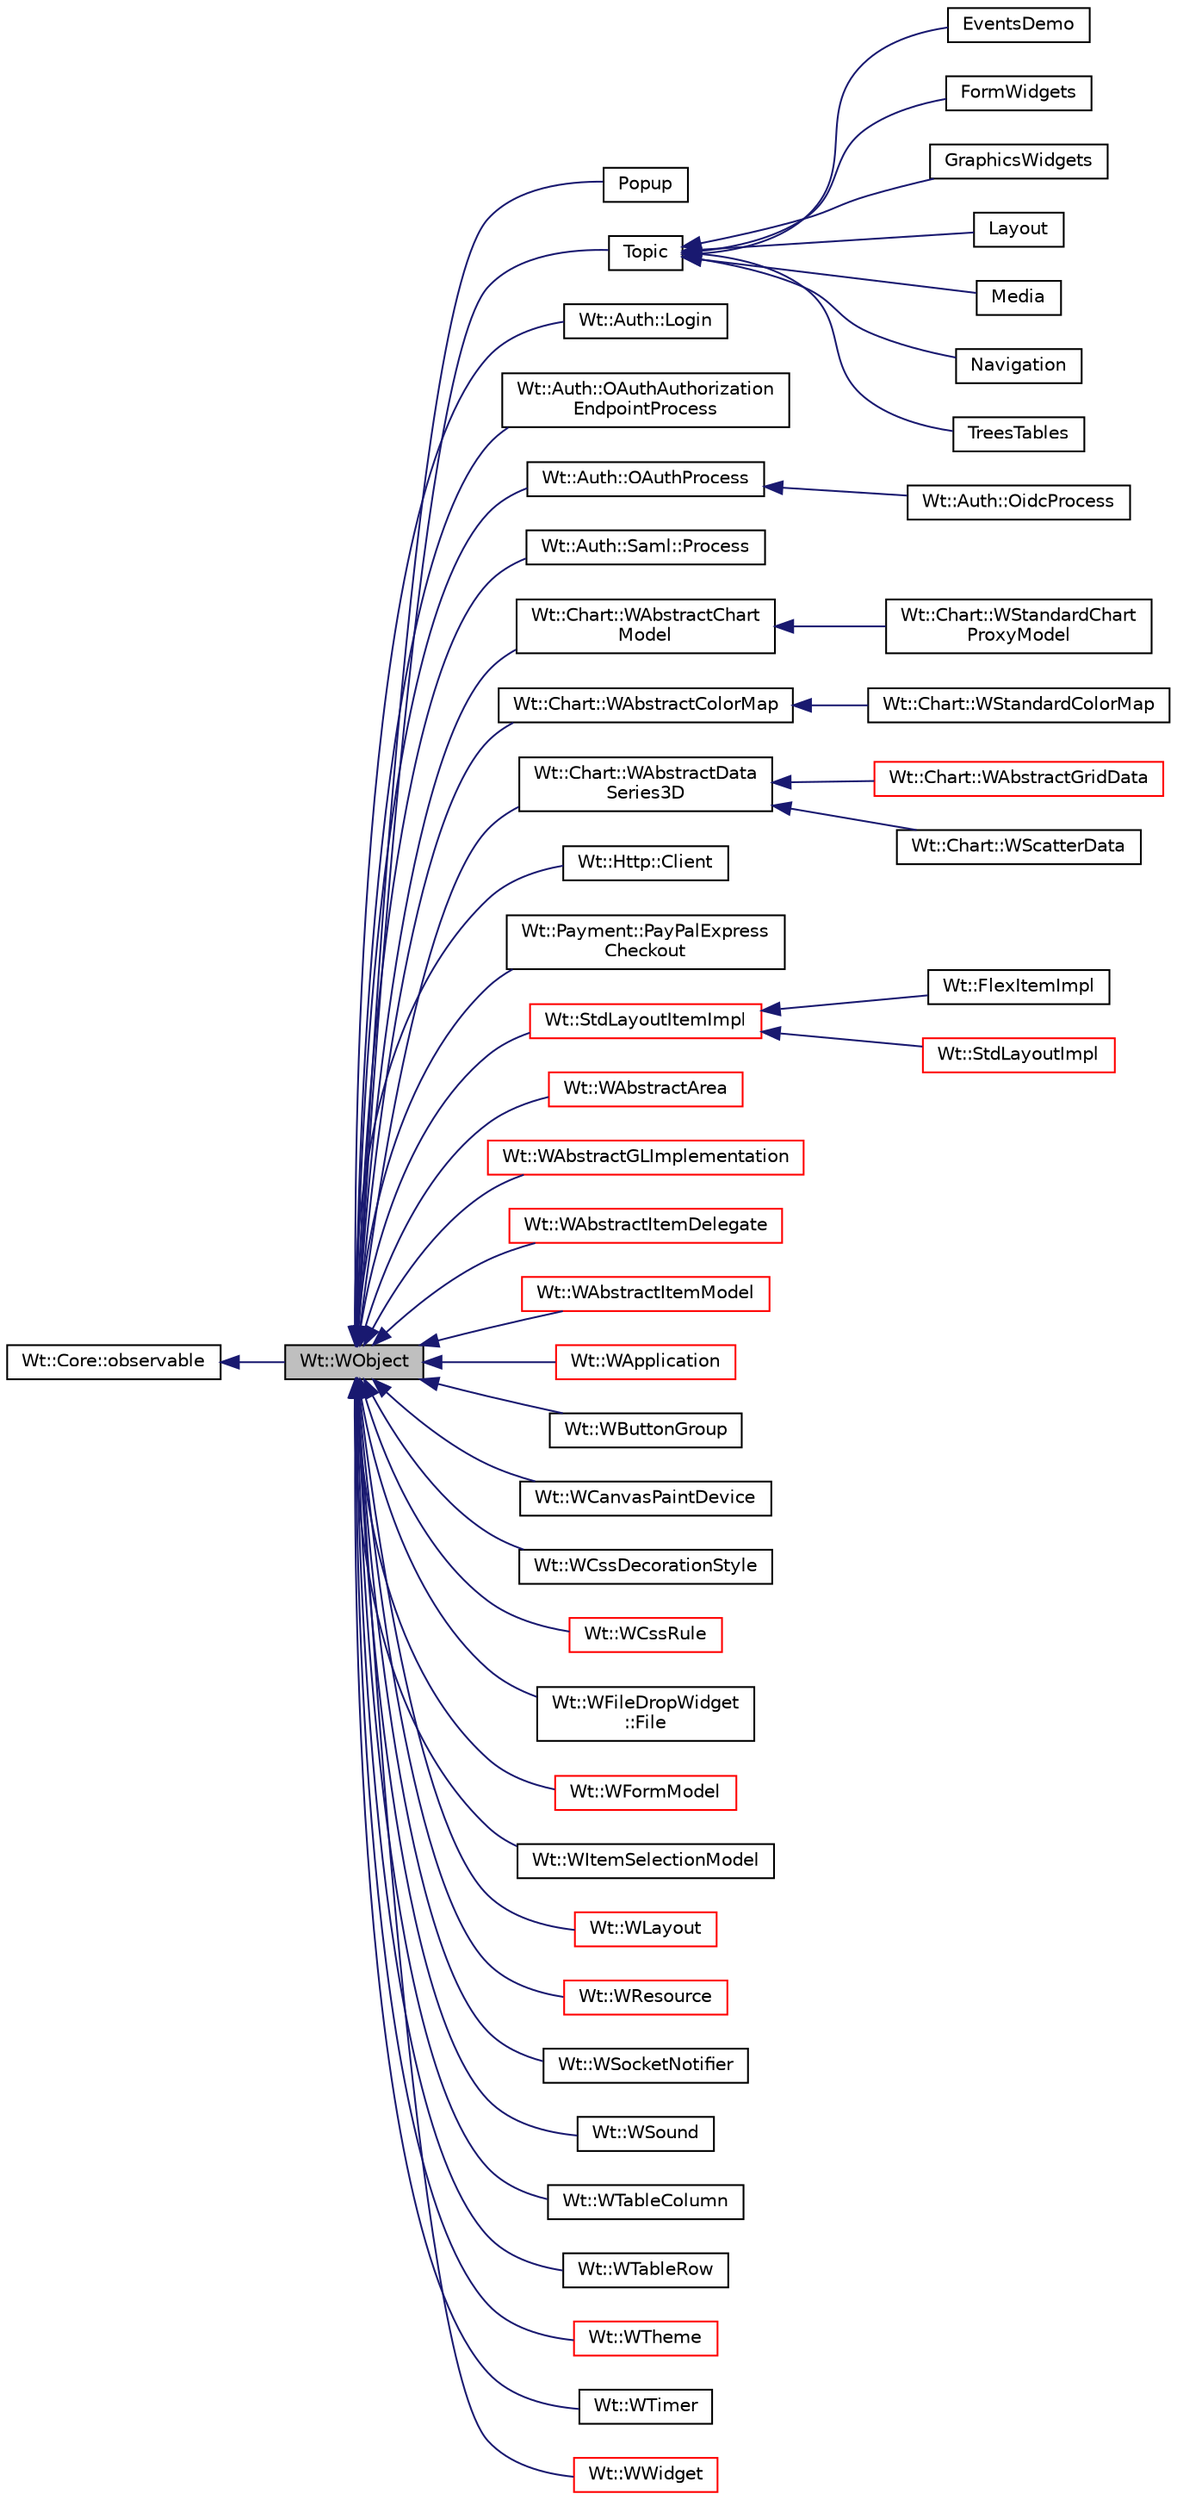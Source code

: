digraph "Wt::WObject"
{
 // LATEX_PDF_SIZE
  edge [fontname="Helvetica",fontsize="10",labelfontname="Helvetica",labelfontsize="10"];
  node [fontname="Helvetica",fontsize="10",shape=record];
  rankdir="LR";
  Node1 [label="Wt::WObject",height=0.2,width=0.4,color="black", fillcolor="grey75", style="filled", fontcolor="black",tooltip="A base class for objects that participate in the signal/slot system."];
  Node2 -> Node1 [dir="back",color="midnightblue",fontsize="10",style="solid",fontname="Helvetica"];
  Node2 [label="Wt::Core::observable",height=0.2,width=0.4,color="black", fillcolor="white", style="filled",URL="$classWt_1_1Core_1_1observable.html",tooltip="A base class for objects whose life-time can be tracked."];
  Node1 -> Node3 [dir="back",color="midnightblue",fontsize="10",style="solid",fontname="Helvetica"];
  Node3 [label="Popup",height=0.2,width=0.4,color="black", fillcolor="white", style="filled",URL="$classPopup.html",tooltip="A JavaScript based popup window, encapsulating the Javascript functions alert(), confirm(),..."];
  Node1 -> Node4 [dir="back",color="midnightblue",fontsize="10",style="solid",fontname="Helvetica"];
  Node4 [label="Topic",height=0.2,width=0.4,color="black", fillcolor="white", style="filled",URL="$classTopic.html",tooltip=" "];
  Node4 -> Node5 [dir="back",color="midnightblue",fontsize="10",style="solid",fontname="Helvetica"];
  Node5 [label="EventsDemo",height=0.2,width=0.4,color="black", fillcolor="white", style="filled",URL="$classEventsDemo.html",tooltip=" "];
  Node4 -> Node6 [dir="back",color="midnightblue",fontsize="10",style="solid",fontname="Helvetica"];
  Node6 [label="FormWidgets",height=0.2,width=0.4,color="black", fillcolor="white", style="filled",URL="$classFormWidgets.html",tooltip=" "];
  Node4 -> Node7 [dir="back",color="midnightblue",fontsize="10",style="solid",fontname="Helvetica"];
  Node7 [label="GraphicsWidgets",height=0.2,width=0.4,color="black", fillcolor="white", style="filled",URL="$classGraphicsWidgets.html",tooltip=" "];
  Node4 -> Node8 [dir="back",color="midnightblue",fontsize="10",style="solid",fontname="Helvetica"];
  Node8 [label="Layout",height=0.2,width=0.4,color="black", fillcolor="white", style="filled",URL="$classLayout.html",tooltip=" "];
  Node4 -> Node9 [dir="back",color="midnightblue",fontsize="10",style="solid",fontname="Helvetica"];
  Node9 [label="Media",height=0.2,width=0.4,color="black", fillcolor="white", style="filled",URL="$classMedia.html",tooltip=" "];
  Node4 -> Node10 [dir="back",color="midnightblue",fontsize="10",style="solid",fontname="Helvetica"];
  Node10 [label="Navigation",height=0.2,width=0.4,color="black", fillcolor="white", style="filled",URL="$classNavigation.html",tooltip=" "];
  Node4 -> Node11 [dir="back",color="midnightblue",fontsize="10",style="solid",fontname="Helvetica"];
  Node11 [label="TreesTables",height=0.2,width=0.4,color="black", fillcolor="white", style="filled",URL="$classTreesTables.html",tooltip=" "];
  Node1 -> Node12 [dir="back",color="midnightblue",fontsize="10",style="solid",fontname="Helvetica"];
  Node12 [label="Wt::Auth::Login",height=0.2,width=0.4,color="black", fillcolor="white", style="filled",URL="$classWt_1_1Auth_1_1Login.html",tooltip="A class that manages the current login state."];
  Node1 -> Node13 [dir="back",color="midnightblue",fontsize="10",style="solid",fontname="Helvetica"];
  Node13 [label="Wt::Auth::OAuthAuthorization\lEndpointProcess",height=0.2,width=0.4,color="black", fillcolor="white", style="filled",URL="$classWt_1_1Auth_1_1OAuthAuthorizationEndpointProcess.html",tooltip="Allows clients to authorize users according to the OAuth 2.0 protocol."];
  Node1 -> Node14 [dir="back",color="midnightblue",fontsize="10",style="solid",fontname="Helvetica"];
  Node14 [label="Wt::Auth::OAuthProcess",height=0.2,width=0.4,color="black", fillcolor="white", style="filled",URL="$classWt_1_1Auth_1_1OAuthProcess.html",tooltip="An OAuth authorization (and authentication) process."];
  Node14 -> Node15 [dir="back",color="midnightblue",fontsize="10",style="solid",fontname="Helvetica"];
  Node15 [label="Wt::Auth::OidcProcess",height=0.2,width=0.4,color="black", fillcolor="white", style="filled",URL="$classWt_1_1Auth_1_1OidcProcess.html",tooltip="An OpenId Connect authentication process."];
  Node1 -> Node16 [dir="back",color="midnightblue",fontsize="10",style="solid",fontname="Helvetica"];
  Node16 [label="Wt::Auth::Saml::Process",height=0.2,width=0.4,color="black", fillcolor="white", style="filled",URL="$classWt_1_1Auth_1_1Saml_1_1Process.html",tooltip="A SAML authentication process."];
  Node1 -> Node17 [dir="back",color="midnightblue",fontsize="10",style="solid",fontname="Helvetica"];
  Node17 [label="Wt::Chart::WAbstractChart\lModel",height=0.2,width=0.4,color="black", fillcolor="white", style="filled",URL="$classWt_1_1Chart_1_1WAbstractChartModel.html",tooltip="An abstract model for use with Wt's charts."];
  Node17 -> Node18 [dir="back",color="midnightblue",fontsize="10",style="solid",fontname="Helvetica"];
  Node18 [label="Wt::Chart::WStandardChart\lProxyModel",height=0.2,width=0.4,color="black", fillcolor="white", style="filled",URL="$classWt_1_1Chart_1_1WStandardChartProxyModel.html",tooltip="A WAbstractChartModel implementation that wraps a WAbstractItemModel."];
  Node1 -> Node19 [dir="back",color="midnightblue",fontsize="10",style="solid",fontname="Helvetica"];
  Node19 [label="Wt::Chart::WAbstractColorMap",height=0.2,width=0.4,color="black", fillcolor="white", style="filled",URL="$classWt_1_1Chart_1_1WAbstractColorMap.html",tooltip="Maps numerical values to colors."];
  Node19 -> Node20 [dir="back",color="midnightblue",fontsize="10",style="solid",fontname="Helvetica"];
  Node20 [label="Wt::Chart::WStandardColorMap",height=0.2,width=0.4,color="black", fillcolor="white", style="filled",URL="$classWt_1_1Chart_1_1WStandardColorMap.html",tooltip="Standard colorMap."];
  Node1 -> Node21 [dir="back",color="midnightblue",fontsize="10",style="solid",fontname="Helvetica"];
  Node21 [label="Wt::Chart::WAbstractData\lSeries3D",height=0.2,width=0.4,color="black", fillcolor="white", style="filled",URL="$classWt_1_1Chart_1_1WAbstractDataSeries3D.html",tooltip="Abstract base class for dataseries that can be drawn on a WCartesian3DChart."];
  Node21 -> Node22 [dir="back",color="midnightblue",fontsize="10",style="solid",fontname="Helvetica"];
  Node22 [label="Wt::Chart::WAbstractGridData",height=0.2,width=0.4,color="red", fillcolor="white", style="filled",URL="$classWt_1_1Chart_1_1WAbstractGridData.html",tooltip="Class representing grid-based data for on a 3D chart."];
  Node21 -> Node25 [dir="back",color="midnightblue",fontsize="10",style="solid",fontname="Helvetica"];
  Node25 [label="Wt::Chart::WScatterData",height=0.2,width=0.4,color="black", fillcolor="white", style="filled",URL="$classWt_1_1Chart_1_1WScatterData.html",tooltip="Class representing a collection of points for on a 3D chart."];
  Node1 -> Node26 [dir="back",color="midnightblue",fontsize="10",style="solid",fontname="Helvetica"];
  Node26 [label="Wt::Http::Client",height=0.2,width=0.4,color="black", fillcolor="white", style="filled",URL="$classWt_1_1Http_1_1Client.html",tooltip="An HTTP client."];
  Node1 -> Node27 [dir="back",color="midnightblue",fontsize="10",style="solid",fontname="Helvetica"];
  Node27 [label="Wt::Payment::PayPalExpress\lCheckout",height=0.2,width=0.4,color="black", fillcolor="white", style="filled",URL="$classWt_1_1Payment_1_1PayPalExpressCheckout.html",tooltip="A paypal express checkout process."];
  Node1 -> Node28 [dir="back",color="midnightblue",fontsize="10",style="solid",fontname="Helvetica"];
  Node28 [label="Wt::StdLayoutItemImpl",height=0.2,width=0.4,color="red", fillcolor="white", style="filled",URL="$classWt_1_1StdLayoutItemImpl.html",tooltip=" "];
  Node28 -> Node29 [dir="back",color="midnightblue",fontsize="10",style="solid",fontname="Helvetica"];
  Node29 [label="Wt::FlexItemImpl",height=0.2,width=0.4,color="black", fillcolor="white", style="filled",URL="$classWt_1_1FlexItemImpl.html",tooltip=" "];
  Node28 -> Node30 [dir="back",color="midnightblue",fontsize="10",style="solid",fontname="Helvetica"];
  Node30 [label="Wt::StdLayoutImpl",height=0.2,width=0.4,color="red", fillcolor="white", style="filled",URL="$classWt_1_1StdLayoutImpl.html",tooltip=" "];
  Node1 -> Node34 [dir="back",color="midnightblue",fontsize="10",style="solid",fontname="Helvetica"];
  Node34 [label="Wt::WAbstractArea",height=0.2,width=0.4,color="red", fillcolor="white", style="filled",URL="$classWt_1_1WAbstractArea.html",tooltip="Abstract base class for interactive areas in a widget."];
  Node1 -> Node38 [dir="back",color="midnightblue",fontsize="10",style="solid",fontname="Helvetica"];
  Node38 [label="Wt::WAbstractGLImplementation",height=0.2,width=0.4,color="red", fillcolor="white", style="filled",URL="$classWt_1_1WAbstractGLImplementation.html",tooltip=" "];
  Node1 -> Node41 [dir="back",color="midnightblue",fontsize="10",style="solid",fontname="Helvetica"];
  Node41 [label="Wt::WAbstractItemDelegate",height=0.2,width=0.4,color="red", fillcolor="white", style="filled",URL="$classWt_1_1WAbstractItemDelegate.html",tooltip="Abstract delegate class for rendering an item in an item view."];
  Node1 -> Node44 [dir="back",color="midnightblue",fontsize="10",style="solid",fontname="Helvetica"];
  Node44 [label="Wt::WAbstractItemModel",height=0.2,width=0.4,color="red", fillcolor="white", style="filled",URL="$classWt_1_1WAbstractItemModel.html",tooltip="An abstract model for use with Wt's view classes."];
  Node1 -> Node65 [dir="back",color="midnightblue",fontsize="10",style="solid",fontname="Helvetica"];
  Node65 [label="Wt::WApplication",height=0.2,width=0.4,color="red", fillcolor="white", style="filled",URL="$classWt_1_1WApplication.html",tooltip="Represents an application instance for a single session."];
  Node1 -> Node80 [dir="back",color="midnightblue",fontsize="10",style="solid",fontname="Helvetica"];
  Node80 [label="Wt::WButtonGroup",height=0.2,width=0.4,color="black", fillcolor="white", style="filled",URL="$classWt_1_1WButtonGroup.html",tooltip="A class for grouping radio buttons logically together."];
  Node1 -> Node81 [dir="back",color="midnightblue",fontsize="10",style="solid",fontname="Helvetica"];
  Node81 [label="Wt::WCanvasPaintDevice",height=0.2,width=0.4,color="black", fillcolor="white", style="filled",URL="$classWt_1_1WCanvasPaintDevice.html",tooltip="A paint device for rendering using the HTML 5 <canvas> element."];
  Node1 -> Node82 [dir="back",color="midnightblue",fontsize="10",style="solid",fontname="Helvetica"];
  Node82 [label="Wt::WCssDecorationStyle",height=0.2,width=0.4,color="black", fillcolor="white", style="filled",URL="$classWt_1_1WCssDecorationStyle.html",tooltip="A style class for a single widget or style sheet rule."];
  Node1 -> Node83 [dir="back",color="midnightblue",fontsize="10",style="solid",fontname="Helvetica"];
  Node83 [label="Wt::WCssRule",height=0.2,width=0.4,color="red", fillcolor="white", style="filled",URL="$classWt_1_1WCssRule.html",tooltip="Abstract rule in a CSS style sheet."];
  Node1 -> Node86 [dir="back",color="midnightblue",fontsize="10",style="solid",fontname="Helvetica"];
  Node86 [label="Wt::WFileDropWidget\l::File",height=0.2,width=0.4,color="black", fillcolor="white", style="filled",URL="$classWt_1_1WFileDropWidget_1_1File.html",tooltip="A nested class of WFileDropWidget representing a file."];
  Node1 -> Node87 [dir="back",color="midnightblue",fontsize="10",style="solid",fontname="Helvetica"];
  Node87 [label="Wt::WFormModel",height=0.2,width=0.4,color="red", fillcolor="white", style="filled",URL="$classWt_1_1WFormModel.html",tooltip="A basic model class for forms."];
  Node1 -> Node95 [dir="back",color="midnightblue",fontsize="10",style="solid",fontname="Helvetica"];
  Node95 [label="Wt::WItemSelectionModel",height=0.2,width=0.4,color="black", fillcolor="white", style="filled",URL="$classWt_1_1WItemSelectionModel.html",tooltip="A class that represents a selection for a WAbstractItemView."];
  Node1 -> Node96 [dir="back",color="midnightblue",fontsize="10",style="solid",fontname="Helvetica"];
  Node96 [label="Wt::WLayout",height=0.2,width=0.4,color="red", fillcolor="white", style="filled",URL="$classWt_1_1WLayout.html",tooltip="An abstract base class for layout managers."];
  Node1 -> Node103 [dir="back",color="midnightblue",fontsize="10",style="solid",fontname="Helvetica"];
  Node103 [label="Wt::WResource",height=0.2,width=0.4,color="red", fillcolor="white", style="filled",URL="$classWt_1_1WResource.html",tooltip="An object which can be rendered in the HTTP protocol."];
  Node1 -> Node122 [dir="back",color="midnightblue",fontsize="10",style="solid",fontname="Helvetica"];
  Node122 [label="Wt::WSocketNotifier",height=0.2,width=0.4,color="black", fillcolor="white", style="filled",URL="$classWt_1_1WSocketNotifier.html",tooltip="A utility class for asynchronous notification of socket activity."];
  Node1 -> Node123 [dir="back",color="midnightblue",fontsize="10",style="solid",fontname="Helvetica"];
  Node123 [label="Wt::WSound",height=0.2,width=0.4,color="black", fillcolor="white", style="filled",URL="$classWt_1_1WSound.html",tooltip="A value class to play a sound effect."];
  Node1 -> Node124 [dir="back",color="midnightblue",fontsize="10",style="solid",fontname="Helvetica"];
  Node124 [label="Wt::WTableColumn",height=0.2,width=0.4,color="black", fillcolor="white", style="filled",URL="$classWt_1_1WTableColumn.html",tooltip="A table column."];
  Node1 -> Node125 [dir="back",color="midnightblue",fontsize="10",style="solid",fontname="Helvetica"];
  Node125 [label="Wt::WTableRow",height=0.2,width=0.4,color="black", fillcolor="white", style="filled",URL="$classWt_1_1WTableRow.html",tooltip="A table row."];
  Node1 -> Node126 [dir="back",color="midnightblue",fontsize="10",style="solid",fontname="Helvetica"];
  Node126 [label="Wt::WTheme",height=0.2,width=0.4,color="red", fillcolor="white", style="filled",URL="$classWt_1_1WTheme.html",tooltip=" "];
  Node1 -> Node132 [dir="back",color="midnightblue",fontsize="10",style="solid",fontname="Helvetica"];
  Node132 [label="Wt::WTimer",height=0.2,width=0.4,color="black", fillcolor="white", style="filled",URL="$classWt_1_1WTimer.html",tooltip="A utility class which provides timer signals and single-shot timers."];
  Node1 -> Node133 [dir="back",color="midnightblue",fontsize="10",style="solid",fontname="Helvetica"];
  Node133 [label="Wt::WWidget",height=0.2,width=0.4,color="red", fillcolor="white", style="filled",URL="$classWt_1_1WWidget.html",tooltip="The abstract base class for a user-interface component."];
}
